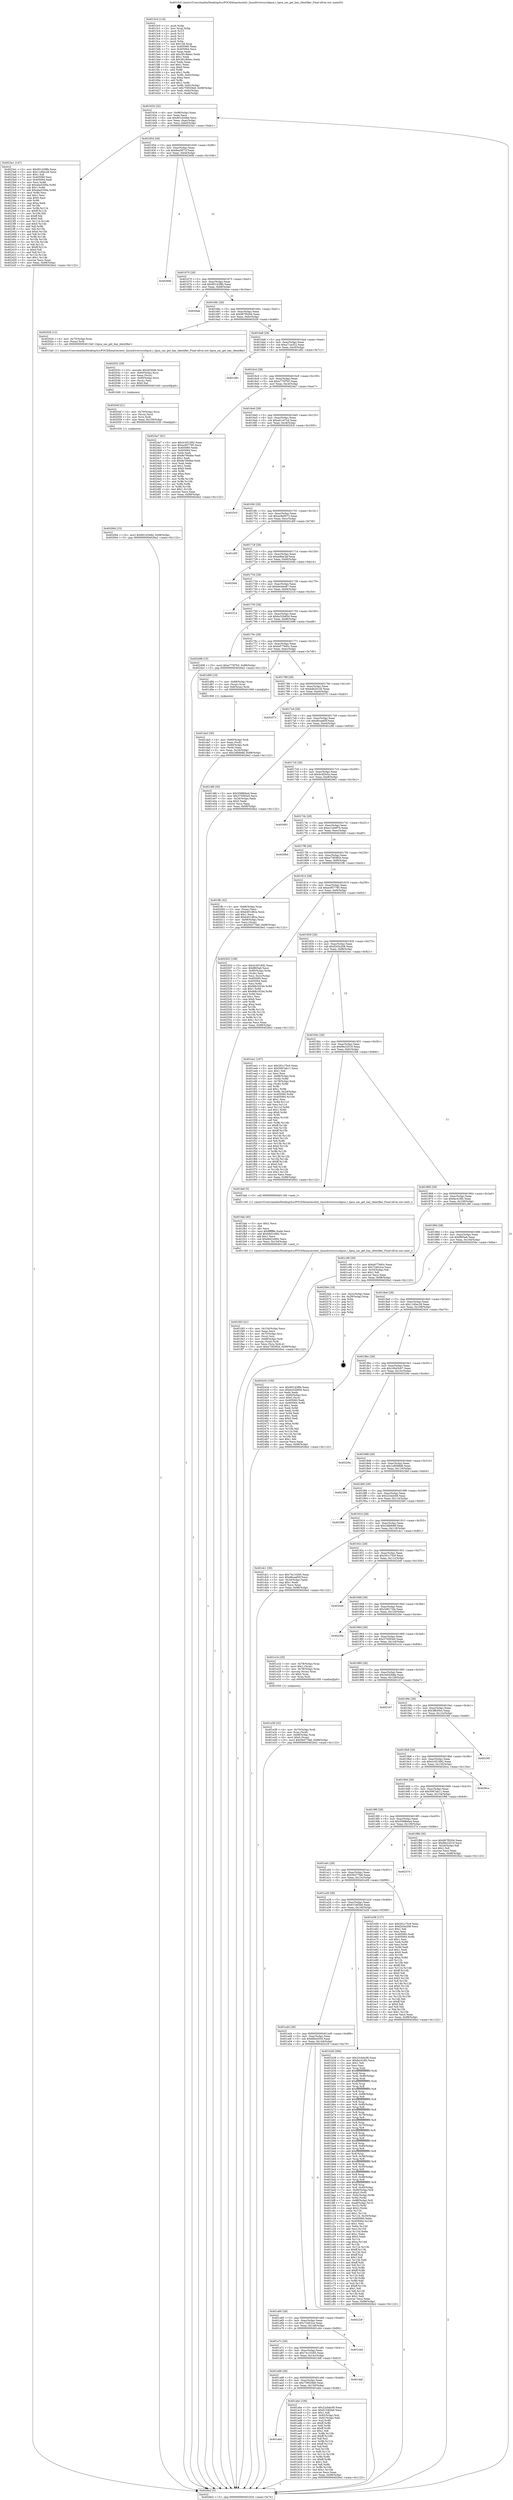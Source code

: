 digraph "0x4015c0" {
  label = "0x4015c0 (/mnt/c/Users/mathe/Desktop/tcc/POCII/binaries/extr_linuxdriversscsihpsa.c_hpsa_sas_get_bay_identifier_Final-ollvm.out::main(0))"
  labelloc = "t"
  node[shape=record]

  Entry [label="",width=0.3,height=0.3,shape=circle,fillcolor=black,style=filled]
  "0x401634" [label="{
     0x401634 [32]\l
     | [instrs]\l
     &nbsp;&nbsp;0x401634 \<+6\>: mov -0x98(%rbp),%eax\l
     &nbsp;&nbsp;0x40163a \<+2\>: mov %eax,%ecx\l
     &nbsp;&nbsp;0x40163c \<+6\>: sub $0x801d348d,%ecx\l
     &nbsp;&nbsp;0x401642 \<+6\>: mov %eax,-0xac(%rbp)\l
     &nbsp;&nbsp;0x401648 \<+6\>: mov %ecx,-0xb0(%rbp)\l
     &nbsp;&nbsp;0x40164e \<+6\>: je 00000000004023a1 \<main+0xde1\>\l
  }"]
  "0x4023a1" [label="{
     0x4023a1 [147]\l
     | [instrs]\l
     &nbsp;&nbsp;0x4023a1 \<+5\>: mov $0x90142f8b,%eax\l
     &nbsp;&nbsp;0x4023a6 \<+5\>: mov $0x11d0ec28,%ecx\l
     &nbsp;&nbsp;0x4023ab \<+2\>: mov $0x1,%dl\l
     &nbsp;&nbsp;0x4023ad \<+7\>: mov 0x405060,%esi\l
     &nbsp;&nbsp;0x4023b4 \<+7\>: mov 0x405064,%edi\l
     &nbsp;&nbsp;0x4023bb \<+3\>: mov %esi,%r8d\l
     &nbsp;&nbsp;0x4023be \<+7\>: sub $0xaba5200a,%r8d\l
     &nbsp;&nbsp;0x4023c5 \<+4\>: sub $0x1,%r8d\l
     &nbsp;&nbsp;0x4023c9 \<+7\>: add $0xaba5200a,%r8d\l
     &nbsp;&nbsp;0x4023d0 \<+4\>: imul %r8d,%esi\l
     &nbsp;&nbsp;0x4023d4 \<+3\>: and $0x1,%esi\l
     &nbsp;&nbsp;0x4023d7 \<+3\>: cmp $0x0,%esi\l
     &nbsp;&nbsp;0x4023da \<+4\>: sete %r9b\l
     &nbsp;&nbsp;0x4023de \<+3\>: cmp $0xa,%edi\l
     &nbsp;&nbsp;0x4023e1 \<+4\>: setl %r10b\l
     &nbsp;&nbsp;0x4023e5 \<+3\>: mov %r9b,%r11b\l
     &nbsp;&nbsp;0x4023e8 \<+4\>: xor $0xff,%r11b\l
     &nbsp;&nbsp;0x4023ec \<+3\>: mov %r10b,%bl\l
     &nbsp;&nbsp;0x4023ef \<+3\>: xor $0xff,%bl\l
     &nbsp;&nbsp;0x4023f2 \<+3\>: xor $0x0,%dl\l
     &nbsp;&nbsp;0x4023f5 \<+3\>: mov %r11b,%r14b\l
     &nbsp;&nbsp;0x4023f8 \<+4\>: and $0x0,%r14b\l
     &nbsp;&nbsp;0x4023fc \<+3\>: and %dl,%r9b\l
     &nbsp;&nbsp;0x4023ff \<+3\>: mov %bl,%r15b\l
     &nbsp;&nbsp;0x402402 \<+4\>: and $0x0,%r15b\l
     &nbsp;&nbsp;0x402406 \<+3\>: and %dl,%r10b\l
     &nbsp;&nbsp;0x402409 \<+3\>: or %r9b,%r14b\l
     &nbsp;&nbsp;0x40240c \<+3\>: or %r10b,%r15b\l
     &nbsp;&nbsp;0x40240f \<+3\>: xor %r15b,%r14b\l
     &nbsp;&nbsp;0x402412 \<+3\>: or %bl,%r11b\l
     &nbsp;&nbsp;0x402415 \<+4\>: xor $0xff,%r11b\l
     &nbsp;&nbsp;0x402419 \<+3\>: or $0x0,%dl\l
     &nbsp;&nbsp;0x40241c \<+3\>: and %dl,%r11b\l
     &nbsp;&nbsp;0x40241f \<+3\>: or %r11b,%r14b\l
     &nbsp;&nbsp;0x402422 \<+4\>: test $0x1,%r14b\l
     &nbsp;&nbsp;0x402426 \<+3\>: cmovne %ecx,%eax\l
     &nbsp;&nbsp;0x402429 \<+6\>: mov %eax,-0x98(%rbp)\l
     &nbsp;&nbsp;0x40242f \<+5\>: jmp 00000000004026e2 \<main+0x1122\>\l
  }"]
  "0x401654" [label="{
     0x401654 [28]\l
     | [instrs]\l
     &nbsp;&nbsp;0x401654 \<+5\>: jmp 0000000000401659 \<main+0x99\>\l
     &nbsp;&nbsp;0x401659 \<+6\>: mov -0xac(%rbp),%eax\l
     &nbsp;&nbsp;0x40165f \<+5\>: sub $0x8ea5871f,%eax\l
     &nbsp;&nbsp;0x401664 \<+6\>: mov %eax,-0xb4(%rbp)\l
     &nbsp;&nbsp;0x40166a \<+6\>: je 000000000040260b \<main+0x104b\>\l
  }"]
  Exit [label="",width=0.3,height=0.3,shape=circle,fillcolor=black,style=filled,peripheries=2]
  "0x40260b" [label="{
     0x40260b\l
  }", style=dashed]
  "0x401670" [label="{
     0x401670 [28]\l
     | [instrs]\l
     &nbsp;&nbsp;0x401670 \<+5\>: jmp 0000000000401675 \<main+0xb5\>\l
     &nbsp;&nbsp;0x401675 \<+6\>: mov -0xac(%rbp),%eax\l
     &nbsp;&nbsp;0x40167b \<+5\>: sub $0x90142f8b,%eax\l
     &nbsp;&nbsp;0x401680 \<+6\>: mov %eax,-0xb8(%rbp)\l
     &nbsp;&nbsp;0x401686 \<+6\>: je 00000000004026ae \<main+0x10ee\>\l
  }"]
  "0x402064" [label="{
     0x402064 [15]\l
     | [instrs]\l
     &nbsp;&nbsp;0x402064 \<+10\>: movl $0x801d348d,-0x98(%rbp)\l
     &nbsp;&nbsp;0x40206e \<+5\>: jmp 00000000004026e2 \<main+0x1122\>\l
  }"]
  "0x4026ae" [label="{
     0x4026ae\l
  }", style=dashed]
  "0x40168c" [label="{
     0x40168c [28]\l
     | [instrs]\l
     &nbsp;&nbsp;0x40168c \<+5\>: jmp 0000000000401691 \<main+0xd1\>\l
     &nbsp;&nbsp;0x401691 \<+6\>: mov -0xac(%rbp),%eax\l
     &nbsp;&nbsp;0x401697 \<+5\>: sub $0x967f0204,%eax\l
     &nbsp;&nbsp;0x40169c \<+6\>: mov %eax,-0xbc(%rbp)\l
     &nbsp;&nbsp;0x4016a2 \<+6\>: je 0000000000402026 \<main+0xa66\>\l
  }"]
  "0x40204f" [label="{
     0x40204f [21]\l
     | [instrs]\l
     &nbsp;&nbsp;0x40204f \<+4\>: mov -0x70(%rbp),%rcx\l
     &nbsp;&nbsp;0x402053 \<+3\>: mov (%rcx),%rcx\l
     &nbsp;&nbsp;0x402056 \<+3\>: mov %rcx,%rdi\l
     &nbsp;&nbsp;0x402059 \<+6\>: mov %eax,-0x158(%rbp)\l
     &nbsp;&nbsp;0x40205f \<+5\>: call 0000000000401030 \<free@plt\>\l
     | [calls]\l
     &nbsp;&nbsp;0x401030 \{1\} (unknown)\l
  }"]
  "0x402026" [label="{
     0x402026 [12]\l
     | [instrs]\l
     &nbsp;&nbsp;0x402026 \<+4\>: mov -0x70(%rbp),%rax\l
     &nbsp;&nbsp;0x40202a \<+3\>: mov (%rax),%rdi\l
     &nbsp;&nbsp;0x40202d \<+5\>: call 00000000004015a0 \<hpsa_sas_get_bay_identifier\>\l
     | [calls]\l
     &nbsp;&nbsp;0x4015a0 \{1\} (/mnt/c/Users/mathe/Desktop/tcc/POCII/binaries/extr_linuxdriversscsihpsa.c_hpsa_sas_get_bay_identifier_Final-ollvm.out::hpsa_sas_get_bay_identifier)\l
  }"]
  "0x4016a8" [label="{
     0x4016a8 [28]\l
     | [instrs]\l
     &nbsp;&nbsp;0x4016a8 \<+5\>: jmp 00000000004016ad \<main+0xed\>\l
     &nbsp;&nbsp;0x4016ad \<+6\>: mov -0xac(%rbp),%eax\l
     &nbsp;&nbsp;0x4016b3 \<+5\>: sub $0xa71ecf22,%eax\l
     &nbsp;&nbsp;0x4016b8 \<+6\>: mov %eax,-0xc0(%rbp)\l
     &nbsp;&nbsp;0x4016be \<+6\>: je 0000000000401d81 \<main+0x7c1\>\l
  }"]
  "0x402032" [label="{
     0x402032 [29]\l
     | [instrs]\l
     &nbsp;&nbsp;0x402032 \<+10\>: movabs $0x4030d6,%rdi\l
     &nbsp;&nbsp;0x40203c \<+4\>: mov -0x60(%rbp),%rcx\l
     &nbsp;&nbsp;0x402040 \<+2\>: mov %eax,(%rcx)\l
     &nbsp;&nbsp;0x402042 \<+4\>: mov -0x60(%rbp),%rcx\l
     &nbsp;&nbsp;0x402046 \<+2\>: mov (%rcx),%esi\l
     &nbsp;&nbsp;0x402048 \<+2\>: mov $0x0,%al\l
     &nbsp;&nbsp;0x40204a \<+5\>: call 0000000000401040 \<printf@plt\>\l
     | [calls]\l
     &nbsp;&nbsp;0x401040 \{1\} (unknown)\l
  }"]
  "0x401d81" [label="{
     0x401d81\l
  }", style=dashed]
  "0x4016c4" [label="{
     0x4016c4 [28]\l
     | [instrs]\l
     &nbsp;&nbsp;0x4016c4 \<+5\>: jmp 00000000004016c9 \<main+0x109\>\l
     &nbsp;&nbsp;0x4016c9 \<+6\>: mov -0xac(%rbp),%eax\l
     &nbsp;&nbsp;0x4016cf \<+5\>: sub $0xa775f7b5,%eax\l
     &nbsp;&nbsp;0x4016d4 \<+6\>: mov %eax,-0xc4(%rbp)\l
     &nbsp;&nbsp;0x4016da \<+6\>: je 00000000004024a7 \<main+0xee7\>\l
  }"]
  "0x401fd3" [label="{
     0x401fd3 [41]\l
     | [instrs]\l
     &nbsp;&nbsp;0x401fd3 \<+6\>: mov -0x154(%rbp),%ecx\l
     &nbsp;&nbsp;0x401fd9 \<+3\>: imul %eax,%ecx\l
     &nbsp;&nbsp;0x401fdc \<+4\>: mov -0x70(%rbp),%rsi\l
     &nbsp;&nbsp;0x401fe0 \<+3\>: mov (%rsi),%rsi\l
     &nbsp;&nbsp;0x401fe3 \<+4\>: mov -0x68(%rbp),%rdi\l
     &nbsp;&nbsp;0x401fe7 \<+3\>: movslq (%rdi),%rdi\l
     &nbsp;&nbsp;0x401fea \<+3\>: mov %ecx,(%rsi,%rdi,4)\l
     &nbsp;&nbsp;0x401fed \<+10\>: movl $0xe738385d,-0x98(%rbp)\l
     &nbsp;&nbsp;0x401ff7 \<+5\>: jmp 00000000004026e2 \<main+0x1122\>\l
  }"]
  "0x4024a7" [label="{
     0x4024a7 [91]\l
     | [instrs]\l
     &nbsp;&nbsp;0x4024a7 \<+5\>: mov $0x41651892,%eax\l
     &nbsp;&nbsp;0x4024ac \<+5\>: mov $0xec957795,%ecx\l
     &nbsp;&nbsp;0x4024b1 \<+7\>: mov 0x405060,%edx\l
     &nbsp;&nbsp;0x4024b8 \<+7\>: mov 0x405064,%esi\l
     &nbsp;&nbsp;0x4024bf \<+2\>: mov %edx,%edi\l
     &nbsp;&nbsp;0x4024c1 \<+6\>: add $0x8e79bdbe,%edi\l
     &nbsp;&nbsp;0x4024c7 \<+3\>: sub $0x1,%edi\l
     &nbsp;&nbsp;0x4024ca \<+6\>: sub $0x8e79bdbe,%edi\l
     &nbsp;&nbsp;0x4024d0 \<+3\>: imul %edi,%edx\l
     &nbsp;&nbsp;0x4024d3 \<+3\>: and $0x1,%edx\l
     &nbsp;&nbsp;0x4024d6 \<+3\>: cmp $0x0,%edx\l
     &nbsp;&nbsp;0x4024d9 \<+4\>: sete %r8b\l
     &nbsp;&nbsp;0x4024dd \<+3\>: cmp $0xa,%esi\l
     &nbsp;&nbsp;0x4024e0 \<+4\>: setl %r9b\l
     &nbsp;&nbsp;0x4024e4 \<+3\>: mov %r8b,%r10b\l
     &nbsp;&nbsp;0x4024e7 \<+3\>: and %r9b,%r10b\l
     &nbsp;&nbsp;0x4024ea \<+3\>: xor %r9b,%r8b\l
     &nbsp;&nbsp;0x4024ed \<+3\>: or %r8b,%r10b\l
     &nbsp;&nbsp;0x4024f0 \<+4\>: test $0x1,%r10b\l
     &nbsp;&nbsp;0x4024f4 \<+3\>: cmovne %ecx,%eax\l
     &nbsp;&nbsp;0x4024f7 \<+6\>: mov %eax,-0x98(%rbp)\l
     &nbsp;&nbsp;0x4024fd \<+5\>: jmp 00000000004026e2 \<main+0x1122\>\l
  }"]
  "0x4016e0" [label="{
     0x4016e0 [28]\l
     | [instrs]\l
     &nbsp;&nbsp;0x4016e0 \<+5\>: jmp 00000000004016e5 \<main+0x125\>\l
     &nbsp;&nbsp;0x4016e5 \<+6\>: mov -0xac(%rbp),%eax\l
     &nbsp;&nbsp;0x4016eb \<+5\>: sub $0xab1c47cd,%eax\l
     &nbsp;&nbsp;0x4016f0 \<+6\>: mov %eax,-0xc8(%rbp)\l
     &nbsp;&nbsp;0x4016f6 \<+6\>: je 00000000004025c5 \<main+0x1005\>\l
  }"]
  "0x401fab" [label="{
     0x401fab [40]\l
     | [instrs]\l
     &nbsp;&nbsp;0x401fab \<+5\>: mov $0x2,%ecx\l
     &nbsp;&nbsp;0x401fb0 \<+1\>: cltd\l
     &nbsp;&nbsp;0x401fb1 \<+2\>: idiv %ecx\l
     &nbsp;&nbsp;0x401fb3 \<+6\>: imul $0xfffffffe,%edx,%ecx\l
     &nbsp;&nbsp;0x401fb9 \<+6\>: add $0xb6d1e992,%ecx\l
     &nbsp;&nbsp;0x401fbf \<+3\>: add $0x1,%ecx\l
     &nbsp;&nbsp;0x401fc2 \<+6\>: sub $0xb6d1e992,%ecx\l
     &nbsp;&nbsp;0x401fc8 \<+6\>: mov %ecx,-0x154(%rbp)\l
     &nbsp;&nbsp;0x401fce \<+5\>: call 0000000000401160 \<next_i\>\l
     | [calls]\l
     &nbsp;&nbsp;0x401160 \{1\} (/mnt/c/Users/mathe/Desktop/tcc/POCII/binaries/extr_linuxdriversscsihpsa.c_hpsa_sas_get_bay_identifier_Final-ollvm.out::next_i)\l
  }"]
  "0x4025c5" [label="{
     0x4025c5\l
  }", style=dashed]
  "0x4016fc" [label="{
     0x4016fc [28]\l
     | [instrs]\l
     &nbsp;&nbsp;0x4016fc \<+5\>: jmp 0000000000401701 \<main+0x141\>\l
     &nbsp;&nbsp;0x401701 \<+6\>: mov -0xac(%rbp),%eax\l
     &nbsp;&nbsp;0x401707 \<+5\>: sub $0xac9e0073,%eax\l
     &nbsp;&nbsp;0x40170c \<+6\>: mov %eax,-0xcc(%rbp)\l
     &nbsp;&nbsp;0x401712 \<+6\>: je 0000000000401d0f \<main+0x74f\>\l
  }"]
  "0x401e38" [label="{
     0x401e38 [32]\l
     | [instrs]\l
     &nbsp;&nbsp;0x401e38 \<+4\>: mov -0x70(%rbp),%rdi\l
     &nbsp;&nbsp;0x401e3c \<+3\>: mov %rax,(%rdi)\l
     &nbsp;&nbsp;0x401e3f \<+4\>: mov -0x68(%rbp),%rax\l
     &nbsp;&nbsp;0x401e43 \<+6\>: movl $0x0,(%rax)\l
     &nbsp;&nbsp;0x401e49 \<+10\>: movl $0x56477fa6,-0x98(%rbp)\l
     &nbsp;&nbsp;0x401e53 \<+5\>: jmp 00000000004026e2 \<main+0x1122\>\l
  }"]
  "0x401d0f" [label="{
     0x401d0f\l
  }", style=dashed]
  "0x401718" [label="{
     0x401718 [28]\l
     | [instrs]\l
     &nbsp;&nbsp;0x401718 \<+5\>: jmp 000000000040171d \<main+0x15d\>\l
     &nbsp;&nbsp;0x40171d \<+6\>: mov -0xac(%rbp),%eax\l
     &nbsp;&nbsp;0x401723 \<+5\>: sub $0xadfea3af,%eax\l
     &nbsp;&nbsp;0x401728 \<+6\>: mov %eax,-0xd0(%rbp)\l
     &nbsp;&nbsp;0x40172e \<+6\>: je 00000000004020d4 \<main+0xb14\>\l
  }"]
  "0x401da3" [label="{
     0x401da3 [30]\l
     | [instrs]\l
     &nbsp;&nbsp;0x401da3 \<+4\>: mov -0x80(%rbp),%rdi\l
     &nbsp;&nbsp;0x401da7 \<+2\>: mov %eax,(%rdi)\l
     &nbsp;&nbsp;0x401da9 \<+4\>: mov -0x80(%rbp),%rdi\l
     &nbsp;&nbsp;0x401dad \<+2\>: mov (%rdi),%eax\l
     &nbsp;&nbsp;0x401daf \<+3\>: mov %eax,-0x34(%rbp)\l
     &nbsp;&nbsp;0x401db2 \<+10\>: movl $0x24fb8d6f,-0x98(%rbp)\l
     &nbsp;&nbsp;0x401dbc \<+5\>: jmp 00000000004026e2 \<main+0x1122\>\l
  }"]
  "0x4020d4" [label="{
     0x4020d4\l
  }", style=dashed]
  "0x401734" [label="{
     0x401734 [28]\l
     | [instrs]\l
     &nbsp;&nbsp;0x401734 \<+5\>: jmp 0000000000401739 \<main+0x179\>\l
     &nbsp;&nbsp;0x401739 \<+6\>: mov -0xac(%rbp),%eax\l
     &nbsp;&nbsp;0x40173f \<+5\>: sub $0xbbcbee87,%eax\l
     &nbsp;&nbsp;0x401744 \<+6\>: mov %eax,-0xd4(%rbp)\l
     &nbsp;&nbsp;0x40174a \<+6\>: je 000000000040221d \<main+0xc5d\>\l
  }"]
  "0x4015c0" [label="{
     0x4015c0 [116]\l
     | [instrs]\l
     &nbsp;&nbsp;0x4015c0 \<+1\>: push %rbp\l
     &nbsp;&nbsp;0x4015c1 \<+3\>: mov %rsp,%rbp\l
     &nbsp;&nbsp;0x4015c4 \<+2\>: push %r15\l
     &nbsp;&nbsp;0x4015c6 \<+2\>: push %r14\l
     &nbsp;&nbsp;0x4015c8 \<+2\>: push %r13\l
     &nbsp;&nbsp;0x4015ca \<+2\>: push %r12\l
     &nbsp;&nbsp;0x4015cc \<+1\>: push %rbx\l
     &nbsp;&nbsp;0x4015cd \<+7\>: sub $0x158,%rsp\l
     &nbsp;&nbsp;0x4015d4 \<+7\>: mov 0x405060,%eax\l
     &nbsp;&nbsp;0x4015db \<+7\>: mov 0x405064,%ecx\l
     &nbsp;&nbsp;0x4015e2 \<+2\>: mov %eax,%edx\l
     &nbsp;&nbsp;0x4015e4 \<+6\>: add $0x381dbbec,%edx\l
     &nbsp;&nbsp;0x4015ea \<+3\>: sub $0x1,%edx\l
     &nbsp;&nbsp;0x4015ed \<+6\>: sub $0x381dbbec,%edx\l
     &nbsp;&nbsp;0x4015f3 \<+3\>: imul %edx,%eax\l
     &nbsp;&nbsp;0x4015f6 \<+3\>: and $0x1,%eax\l
     &nbsp;&nbsp;0x4015f9 \<+3\>: cmp $0x0,%eax\l
     &nbsp;&nbsp;0x4015fc \<+4\>: sete %r8b\l
     &nbsp;&nbsp;0x401600 \<+4\>: and $0x1,%r8b\l
     &nbsp;&nbsp;0x401604 \<+7\>: mov %r8b,-0x92(%rbp)\l
     &nbsp;&nbsp;0x40160b \<+3\>: cmp $0xa,%ecx\l
     &nbsp;&nbsp;0x40160e \<+4\>: setl %r8b\l
     &nbsp;&nbsp;0x401612 \<+4\>: and $0x1,%r8b\l
     &nbsp;&nbsp;0x401616 \<+7\>: mov %r8b,-0x91(%rbp)\l
     &nbsp;&nbsp;0x40161d \<+10\>: movl $0x759029a9,-0x98(%rbp)\l
     &nbsp;&nbsp;0x401627 \<+6\>: mov %edi,-0x9c(%rbp)\l
     &nbsp;&nbsp;0x40162d \<+7\>: mov %rsi,-0xa8(%rbp)\l
  }"]
  "0x40221d" [label="{
     0x40221d\l
  }", style=dashed]
  "0x401750" [label="{
     0x401750 [28]\l
     | [instrs]\l
     &nbsp;&nbsp;0x401750 \<+5\>: jmp 0000000000401755 \<main+0x195\>\l
     &nbsp;&nbsp;0x401755 \<+6\>: mov -0xac(%rbp),%eax\l
     &nbsp;&nbsp;0x40175b \<+5\>: sub $0xbc52b85d,%eax\l
     &nbsp;&nbsp;0x401760 \<+6\>: mov %eax,-0xd8(%rbp)\l
     &nbsp;&nbsp;0x401766 \<+6\>: je 0000000000402498 \<main+0xed8\>\l
  }"]
  "0x4026e2" [label="{
     0x4026e2 [5]\l
     | [instrs]\l
     &nbsp;&nbsp;0x4026e2 \<+5\>: jmp 0000000000401634 \<main+0x74\>\l
  }"]
  "0x402498" [label="{
     0x402498 [15]\l
     | [instrs]\l
     &nbsp;&nbsp;0x402498 \<+10\>: movl $0xa775f7b5,-0x98(%rbp)\l
     &nbsp;&nbsp;0x4024a2 \<+5\>: jmp 00000000004026e2 \<main+0x1122\>\l
  }"]
  "0x40176c" [label="{
     0x40176c [28]\l
     | [instrs]\l
     &nbsp;&nbsp;0x40176c \<+5\>: jmp 0000000000401771 \<main+0x1b1\>\l
     &nbsp;&nbsp;0x401771 \<+6\>: mov -0xac(%rbp),%eax\l
     &nbsp;&nbsp;0x401777 \<+5\>: sub $0xbd77945c,%eax\l
     &nbsp;&nbsp;0x40177c \<+6\>: mov %eax,-0xdc(%rbp)\l
     &nbsp;&nbsp;0x401782 \<+6\>: je 0000000000401d90 \<main+0x7d0\>\l
  }"]
  "0x401ab4" [label="{
     0x401ab4\l
  }", style=dashed]
  "0x401d90" [label="{
     0x401d90 [19]\l
     | [instrs]\l
     &nbsp;&nbsp;0x401d90 \<+7\>: mov -0x88(%rbp),%rax\l
     &nbsp;&nbsp;0x401d97 \<+3\>: mov (%rax),%rax\l
     &nbsp;&nbsp;0x401d9a \<+4\>: mov 0x8(%rax),%rdi\l
     &nbsp;&nbsp;0x401d9e \<+5\>: call 0000000000401060 \<atoi@plt\>\l
     | [calls]\l
     &nbsp;&nbsp;0x401060 \{1\} (unknown)\l
  }"]
  "0x401788" [label="{
     0x401788 [28]\l
     | [instrs]\l
     &nbsp;&nbsp;0x401788 \<+5\>: jmp 000000000040178d \<main+0x1cd\>\l
     &nbsp;&nbsp;0x40178d \<+6\>: mov -0xac(%rbp),%eax\l
     &nbsp;&nbsp;0x401793 \<+5\>: sub $0xbdb2d145,%eax\l
     &nbsp;&nbsp;0x401798 \<+6\>: mov %eax,-0xe0(%rbp)\l
     &nbsp;&nbsp;0x40179e \<+6\>: je 0000000000402073 \<main+0xab3\>\l
  }"]
  "0x401abe" [label="{
     0x401abe [106]\l
     | [instrs]\l
     &nbsp;&nbsp;0x401abe \<+5\>: mov $0x22cbdc08,%eax\l
     &nbsp;&nbsp;0x401ac3 \<+5\>: mov $0x6154f2b6,%ecx\l
     &nbsp;&nbsp;0x401ac8 \<+2\>: mov $0x1,%dl\l
     &nbsp;&nbsp;0x401aca \<+7\>: mov -0x92(%rbp),%sil\l
     &nbsp;&nbsp;0x401ad1 \<+7\>: mov -0x91(%rbp),%dil\l
     &nbsp;&nbsp;0x401ad8 \<+3\>: mov %sil,%r8b\l
     &nbsp;&nbsp;0x401adb \<+4\>: xor $0xff,%r8b\l
     &nbsp;&nbsp;0x401adf \<+3\>: mov %dil,%r9b\l
     &nbsp;&nbsp;0x401ae2 \<+4\>: xor $0xff,%r9b\l
     &nbsp;&nbsp;0x401ae6 \<+3\>: xor $0x1,%dl\l
     &nbsp;&nbsp;0x401ae9 \<+3\>: mov %r8b,%r10b\l
     &nbsp;&nbsp;0x401aec \<+4\>: and $0xff,%r10b\l
     &nbsp;&nbsp;0x401af0 \<+3\>: and %dl,%sil\l
     &nbsp;&nbsp;0x401af3 \<+3\>: mov %r9b,%r11b\l
     &nbsp;&nbsp;0x401af6 \<+4\>: and $0xff,%r11b\l
     &nbsp;&nbsp;0x401afa \<+3\>: and %dl,%dil\l
     &nbsp;&nbsp;0x401afd \<+3\>: or %sil,%r10b\l
     &nbsp;&nbsp;0x401b00 \<+3\>: or %dil,%r11b\l
     &nbsp;&nbsp;0x401b03 \<+3\>: xor %r11b,%r10b\l
     &nbsp;&nbsp;0x401b06 \<+3\>: or %r9b,%r8b\l
     &nbsp;&nbsp;0x401b09 \<+4\>: xor $0xff,%r8b\l
     &nbsp;&nbsp;0x401b0d \<+3\>: or $0x1,%dl\l
     &nbsp;&nbsp;0x401b10 \<+3\>: and %dl,%r8b\l
     &nbsp;&nbsp;0x401b13 \<+3\>: or %r8b,%r10b\l
     &nbsp;&nbsp;0x401b16 \<+4\>: test $0x1,%r10b\l
     &nbsp;&nbsp;0x401b1a \<+3\>: cmovne %ecx,%eax\l
     &nbsp;&nbsp;0x401b1d \<+6\>: mov %eax,-0x98(%rbp)\l
     &nbsp;&nbsp;0x401b23 \<+5\>: jmp 00000000004026e2 \<main+0x1122\>\l
  }"]
  "0x402073" [label="{
     0x402073\l
  }", style=dashed]
  "0x4017a4" [label="{
     0x4017a4 [28]\l
     | [instrs]\l
     &nbsp;&nbsp;0x4017a4 \<+5\>: jmp 00000000004017a9 \<main+0x1e9\>\l
     &nbsp;&nbsp;0x4017a9 \<+6\>: mov -0xac(%rbp),%eax\l
     &nbsp;&nbsp;0x4017af \<+5\>: sub $0xd6caa65f,%eax\l
     &nbsp;&nbsp;0x4017b4 \<+6\>: mov %eax,-0xe4(%rbp)\l
     &nbsp;&nbsp;0x4017ba \<+6\>: je 0000000000401dfd \<main+0x83d\>\l
  }"]
  "0x401a98" [label="{
     0x401a98 [28]\l
     | [instrs]\l
     &nbsp;&nbsp;0x401a98 \<+5\>: jmp 0000000000401a9d \<main+0x4dd\>\l
     &nbsp;&nbsp;0x401a9d \<+6\>: mov -0xac(%rbp),%eax\l
     &nbsp;&nbsp;0x401aa3 \<+5\>: sub $0x759029a9,%eax\l
     &nbsp;&nbsp;0x401aa8 \<+6\>: mov %eax,-0x150(%rbp)\l
     &nbsp;&nbsp;0x401aae \<+6\>: je 0000000000401abe \<main+0x4fe\>\l
  }"]
  "0x401dfd" [label="{
     0x401dfd [30]\l
     | [instrs]\l
     &nbsp;&nbsp;0x401dfd \<+5\>: mov $0x5588b6a4,%eax\l
     &nbsp;&nbsp;0x401e02 \<+5\>: mov $0x375093e0,%ecx\l
     &nbsp;&nbsp;0x401e07 \<+3\>: mov -0x34(%rbp),%edx\l
     &nbsp;&nbsp;0x401e0a \<+3\>: cmp $0x0,%edx\l
     &nbsp;&nbsp;0x401e0d \<+3\>: cmove %ecx,%eax\l
     &nbsp;&nbsp;0x401e10 \<+6\>: mov %eax,-0x98(%rbp)\l
     &nbsp;&nbsp;0x401e16 \<+5\>: jmp 00000000004026e2 \<main+0x1122\>\l
  }"]
  "0x4017c0" [label="{
     0x4017c0 [28]\l
     | [instrs]\l
     &nbsp;&nbsp;0x4017c0 \<+5\>: jmp 00000000004017c5 \<main+0x205\>\l
     &nbsp;&nbsp;0x4017c5 \<+6\>: mov -0xac(%rbp),%eax\l
     &nbsp;&nbsp;0x4017cb \<+5\>: sub $0xdc4f3a5a,%eax\l
     &nbsp;&nbsp;0x4017d0 \<+6\>: mov %eax,-0xe8(%rbp)\l
     &nbsp;&nbsp;0x4017d6 \<+6\>: je 0000000000402661 \<main+0x10a1\>\l
  }"]
  "0x401ddf" [label="{
     0x401ddf\l
  }", style=dashed]
  "0x402661" [label="{
     0x402661\l
  }", style=dashed]
  "0x4017dc" [label="{
     0x4017dc [28]\l
     | [instrs]\l
     &nbsp;&nbsp;0x4017dc \<+5\>: jmp 00000000004017e1 \<main+0x221\>\l
     &nbsp;&nbsp;0x4017e1 \<+6\>: mov -0xac(%rbp),%eax\l
     &nbsp;&nbsp;0x4017e7 \<+5\>: sub $0xe12d4976,%eax\l
     &nbsp;&nbsp;0x4017ec \<+6\>: mov %eax,-0xec(%rbp)\l
     &nbsp;&nbsp;0x4017f2 \<+6\>: je 00000000004020b0 \<main+0xaf0\>\l
  }"]
  "0x401a7c" [label="{
     0x401a7c [28]\l
     | [instrs]\l
     &nbsp;&nbsp;0x401a7c \<+5\>: jmp 0000000000401a81 \<main+0x4c1\>\l
     &nbsp;&nbsp;0x401a81 \<+6\>: mov -0xac(%rbp),%eax\l
     &nbsp;&nbsp;0x401a87 \<+5\>: sub $0x74c10265,%eax\l
     &nbsp;&nbsp;0x401a8c \<+6\>: mov %eax,-0x14c(%rbp)\l
     &nbsp;&nbsp;0x401a92 \<+6\>: je 0000000000401ddf \<main+0x81f\>\l
  }"]
  "0x4020b0" [label="{
     0x4020b0\l
  }", style=dashed]
  "0x4017f8" [label="{
     0x4017f8 [28]\l
     | [instrs]\l
     &nbsp;&nbsp;0x4017f8 \<+5\>: jmp 00000000004017fd \<main+0x23d\>\l
     &nbsp;&nbsp;0x4017fd \<+6\>: mov -0xac(%rbp),%eax\l
     &nbsp;&nbsp;0x401803 \<+5\>: sub $0xe738385d,%eax\l
     &nbsp;&nbsp;0x401808 \<+6\>: mov %eax,-0xf0(%rbp)\l
     &nbsp;&nbsp;0x40180e \<+6\>: je 0000000000401ffc \<main+0xa3c\>\l
  }"]
  "0x401cb4" [label="{
     0x401cb4\l
  }", style=dashed]
  "0x401ffc" [label="{
     0x401ffc [42]\l
     | [instrs]\l
     &nbsp;&nbsp;0x401ffc \<+4\>: mov -0x68(%rbp),%rax\l
     &nbsp;&nbsp;0x402000 \<+2\>: mov (%rax),%ecx\l
     &nbsp;&nbsp;0x402002 \<+6\>: sub $0xb401d82a,%ecx\l
     &nbsp;&nbsp;0x402008 \<+3\>: add $0x1,%ecx\l
     &nbsp;&nbsp;0x40200b \<+6\>: add $0xb401d82a,%ecx\l
     &nbsp;&nbsp;0x402011 \<+4\>: mov -0x68(%rbp),%rax\l
     &nbsp;&nbsp;0x402015 \<+2\>: mov %ecx,(%rax)\l
     &nbsp;&nbsp;0x402017 \<+10\>: movl $0x56477fa6,-0x98(%rbp)\l
     &nbsp;&nbsp;0x402021 \<+5\>: jmp 00000000004026e2 \<main+0x1122\>\l
  }"]
  "0x401814" [label="{
     0x401814 [28]\l
     | [instrs]\l
     &nbsp;&nbsp;0x401814 \<+5\>: jmp 0000000000401819 \<main+0x259\>\l
     &nbsp;&nbsp;0x401819 \<+6\>: mov -0xac(%rbp),%eax\l
     &nbsp;&nbsp;0x40181f \<+5\>: sub $0xec957795,%eax\l
     &nbsp;&nbsp;0x401824 \<+6\>: mov %eax,-0xf4(%rbp)\l
     &nbsp;&nbsp;0x40182a \<+6\>: je 0000000000402502 \<main+0xf42\>\l
  }"]
  "0x401a60" [label="{
     0x401a60 [28]\l
     | [instrs]\l
     &nbsp;&nbsp;0x401a60 \<+5\>: jmp 0000000000401a65 \<main+0x4a5\>\l
     &nbsp;&nbsp;0x401a65 \<+6\>: mov -0xac(%rbp),%eax\l
     &nbsp;&nbsp;0x401a6b \<+5\>: sub $0x724fc2ce,%eax\l
     &nbsp;&nbsp;0x401a70 \<+6\>: mov %eax,-0x148(%rbp)\l
     &nbsp;&nbsp;0x401a76 \<+6\>: je 0000000000401cb4 \<main+0x6f4\>\l
  }"]
  "0x402502" [label="{
     0x402502 [108]\l
     | [instrs]\l
     &nbsp;&nbsp;0x402502 \<+5\>: mov $0x41651892,%eax\l
     &nbsp;&nbsp;0x402507 \<+5\>: mov $0xf865a6,%ecx\l
     &nbsp;&nbsp;0x40250c \<+7\>: mov -0x90(%rbp),%rdx\l
     &nbsp;&nbsp;0x402513 \<+2\>: mov (%rdx),%esi\l
     &nbsp;&nbsp;0x402515 \<+3\>: mov %esi,-0x2c(%rbp)\l
     &nbsp;&nbsp;0x402518 \<+7\>: mov 0x405060,%esi\l
     &nbsp;&nbsp;0x40251f \<+7\>: mov 0x405064,%edi\l
     &nbsp;&nbsp;0x402526 \<+3\>: mov %esi,%r8d\l
     &nbsp;&nbsp;0x402529 \<+7\>: sub $0x9db16244,%r8d\l
     &nbsp;&nbsp;0x402530 \<+4\>: sub $0x1,%r8d\l
     &nbsp;&nbsp;0x402534 \<+7\>: add $0x9db16244,%r8d\l
     &nbsp;&nbsp;0x40253b \<+4\>: imul %r8d,%esi\l
     &nbsp;&nbsp;0x40253f \<+3\>: and $0x1,%esi\l
     &nbsp;&nbsp;0x402542 \<+3\>: cmp $0x0,%esi\l
     &nbsp;&nbsp;0x402545 \<+4\>: sete %r9b\l
     &nbsp;&nbsp;0x402549 \<+3\>: cmp $0xa,%edi\l
     &nbsp;&nbsp;0x40254c \<+4\>: setl %r10b\l
     &nbsp;&nbsp;0x402550 \<+3\>: mov %r9b,%r11b\l
     &nbsp;&nbsp;0x402553 \<+3\>: and %r10b,%r11b\l
     &nbsp;&nbsp;0x402556 \<+3\>: xor %r10b,%r9b\l
     &nbsp;&nbsp;0x402559 \<+3\>: or %r9b,%r11b\l
     &nbsp;&nbsp;0x40255c \<+4\>: test $0x1,%r11b\l
     &nbsp;&nbsp;0x402560 \<+3\>: cmovne %ecx,%eax\l
     &nbsp;&nbsp;0x402563 \<+6\>: mov %eax,-0x98(%rbp)\l
     &nbsp;&nbsp;0x402569 \<+5\>: jmp 00000000004026e2 \<main+0x1122\>\l
  }"]
  "0x401830" [label="{
     0x401830 [28]\l
     | [instrs]\l
     &nbsp;&nbsp;0x401830 \<+5\>: jmp 0000000000401835 \<main+0x275\>\l
     &nbsp;&nbsp;0x401835 \<+6\>: mov -0xac(%rbp),%eax\l
     &nbsp;&nbsp;0x40183b \<+5\>: sub $0xf2d3e208,%eax\l
     &nbsp;&nbsp;0x401840 \<+6\>: mov %eax,-0xf8(%rbp)\l
     &nbsp;&nbsp;0x401846 \<+6\>: je 0000000000401ee1 \<main+0x921\>\l
  }"]
  "0x40223f" [label="{
     0x40223f\l
  }", style=dashed]
  "0x401ee1" [label="{
     0x401ee1 [167]\l
     | [instrs]\l
     &nbsp;&nbsp;0x401ee1 \<+5\>: mov $0x291c75c9,%eax\l
     &nbsp;&nbsp;0x401ee6 \<+5\>: mov $0x5067ab11,%ecx\l
     &nbsp;&nbsp;0x401eeb \<+2\>: mov $0x1,%dl\l
     &nbsp;&nbsp;0x401eed \<+2\>: xor %esi,%esi\l
     &nbsp;&nbsp;0x401eef \<+4\>: mov -0x68(%rbp),%rdi\l
     &nbsp;&nbsp;0x401ef3 \<+3\>: mov (%rdi),%r8d\l
     &nbsp;&nbsp;0x401ef6 \<+4\>: mov -0x78(%rbp),%rdi\l
     &nbsp;&nbsp;0x401efa \<+3\>: cmp (%rdi),%r8d\l
     &nbsp;&nbsp;0x401efd \<+4\>: setl %r9b\l
     &nbsp;&nbsp;0x401f01 \<+4\>: and $0x1,%r9b\l
     &nbsp;&nbsp;0x401f05 \<+4\>: mov %r9b,-0x2d(%rbp)\l
     &nbsp;&nbsp;0x401f09 \<+8\>: mov 0x405060,%r8d\l
     &nbsp;&nbsp;0x401f11 \<+8\>: mov 0x405064,%r10d\l
     &nbsp;&nbsp;0x401f19 \<+3\>: sub $0x1,%esi\l
     &nbsp;&nbsp;0x401f1c \<+3\>: mov %r8d,%r11d\l
     &nbsp;&nbsp;0x401f1f \<+3\>: add %esi,%r11d\l
     &nbsp;&nbsp;0x401f22 \<+4\>: imul %r11d,%r8d\l
     &nbsp;&nbsp;0x401f26 \<+4\>: and $0x1,%r8d\l
     &nbsp;&nbsp;0x401f2a \<+4\>: cmp $0x0,%r8d\l
     &nbsp;&nbsp;0x401f2e \<+4\>: sete %r9b\l
     &nbsp;&nbsp;0x401f32 \<+4\>: cmp $0xa,%r10d\l
     &nbsp;&nbsp;0x401f36 \<+3\>: setl %bl\l
     &nbsp;&nbsp;0x401f39 \<+3\>: mov %r9b,%r14b\l
     &nbsp;&nbsp;0x401f3c \<+4\>: xor $0xff,%r14b\l
     &nbsp;&nbsp;0x401f40 \<+3\>: mov %bl,%r15b\l
     &nbsp;&nbsp;0x401f43 \<+4\>: xor $0xff,%r15b\l
     &nbsp;&nbsp;0x401f47 \<+3\>: xor $0x0,%dl\l
     &nbsp;&nbsp;0x401f4a \<+3\>: mov %r14b,%r12b\l
     &nbsp;&nbsp;0x401f4d \<+4\>: and $0x0,%r12b\l
     &nbsp;&nbsp;0x401f51 \<+3\>: and %dl,%r9b\l
     &nbsp;&nbsp;0x401f54 \<+3\>: mov %r15b,%r13b\l
     &nbsp;&nbsp;0x401f57 \<+4\>: and $0x0,%r13b\l
     &nbsp;&nbsp;0x401f5b \<+2\>: and %dl,%bl\l
     &nbsp;&nbsp;0x401f5d \<+3\>: or %r9b,%r12b\l
     &nbsp;&nbsp;0x401f60 \<+3\>: or %bl,%r13b\l
     &nbsp;&nbsp;0x401f63 \<+3\>: xor %r13b,%r12b\l
     &nbsp;&nbsp;0x401f66 \<+3\>: or %r15b,%r14b\l
     &nbsp;&nbsp;0x401f69 \<+4\>: xor $0xff,%r14b\l
     &nbsp;&nbsp;0x401f6d \<+3\>: or $0x0,%dl\l
     &nbsp;&nbsp;0x401f70 \<+3\>: and %dl,%r14b\l
     &nbsp;&nbsp;0x401f73 \<+3\>: or %r14b,%r12b\l
     &nbsp;&nbsp;0x401f76 \<+4\>: test $0x1,%r12b\l
     &nbsp;&nbsp;0x401f7a \<+3\>: cmovne %ecx,%eax\l
     &nbsp;&nbsp;0x401f7d \<+6\>: mov %eax,-0x98(%rbp)\l
     &nbsp;&nbsp;0x401f83 \<+5\>: jmp 00000000004026e2 \<main+0x1122\>\l
  }"]
  "0x40184c" [label="{
     0x40184c [28]\l
     | [instrs]\l
     &nbsp;&nbsp;0x40184c \<+5\>: jmp 0000000000401851 \<main+0x291\>\l
     &nbsp;&nbsp;0x401851 \<+6\>: mov -0xac(%rbp),%eax\l
     &nbsp;&nbsp;0x401857 \<+5\>: sub $0xf9e32019,%eax\l
     &nbsp;&nbsp;0x40185c \<+6\>: mov %eax,-0xfc(%rbp)\l
     &nbsp;&nbsp;0x401862 \<+6\>: je 0000000000401fa6 \<main+0x9e6\>\l
  }"]
  "0x401a44" [label="{
     0x401a44 [28]\l
     | [instrs]\l
     &nbsp;&nbsp;0x401a44 \<+5\>: jmp 0000000000401a49 \<main+0x489\>\l
     &nbsp;&nbsp;0x401a49 \<+6\>: mov -0xac(%rbp),%eax\l
     &nbsp;&nbsp;0x401a4f \<+5\>: sub $0x6fdcb504,%eax\l
     &nbsp;&nbsp;0x401a54 \<+6\>: mov %eax,-0x144(%rbp)\l
     &nbsp;&nbsp;0x401a5a \<+6\>: je 000000000040223f \<main+0xc7f\>\l
  }"]
  "0x401fa6" [label="{
     0x401fa6 [5]\l
     | [instrs]\l
     &nbsp;&nbsp;0x401fa6 \<+5\>: call 0000000000401160 \<next_i\>\l
     | [calls]\l
     &nbsp;&nbsp;0x401160 \{1\} (/mnt/c/Users/mathe/Desktop/tcc/POCII/binaries/extr_linuxdriversscsihpsa.c_hpsa_sas_get_bay_identifier_Final-ollvm.out::next_i)\l
  }"]
  "0x401868" [label="{
     0x401868 [28]\l
     | [instrs]\l
     &nbsp;&nbsp;0x401868 \<+5\>: jmp 000000000040186d \<main+0x2ad\>\l
     &nbsp;&nbsp;0x40186d \<+6\>: mov -0xac(%rbp),%eax\l
     &nbsp;&nbsp;0x401873 \<+5\>: sub $0xfac418fc,%eax\l
     &nbsp;&nbsp;0x401878 \<+6\>: mov %eax,-0x100(%rbp)\l
     &nbsp;&nbsp;0x40187e \<+6\>: je 0000000000401c96 \<main+0x6d6\>\l
  }"]
  "0x401b28" [label="{
     0x401b28 [366]\l
     | [instrs]\l
     &nbsp;&nbsp;0x401b28 \<+5\>: mov $0x22cbdc08,%eax\l
     &nbsp;&nbsp;0x401b2d \<+5\>: mov $0xfac418fc,%ecx\l
     &nbsp;&nbsp;0x401b32 \<+2\>: mov $0x1,%dl\l
     &nbsp;&nbsp;0x401b34 \<+2\>: xor %esi,%esi\l
     &nbsp;&nbsp;0x401b36 \<+3\>: mov %rsp,%rdi\l
     &nbsp;&nbsp;0x401b39 \<+4\>: add $0xfffffffffffffff0,%rdi\l
     &nbsp;&nbsp;0x401b3d \<+3\>: mov %rdi,%rsp\l
     &nbsp;&nbsp;0x401b40 \<+7\>: mov %rdi,-0x90(%rbp)\l
     &nbsp;&nbsp;0x401b47 \<+3\>: mov %rsp,%rdi\l
     &nbsp;&nbsp;0x401b4a \<+4\>: add $0xfffffffffffffff0,%rdi\l
     &nbsp;&nbsp;0x401b4e \<+3\>: mov %rdi,%rsp\l
     &nbsp;&nbsp;0x401b51 \<+3\>: mov %rsp,%r8\l
     &nbsp;&nbsp;0x401b54 \<+4\>: add $0xfffffffffffffff0,%r8\l
     &nbsp;&nbsp;0x401b58 \<+3\>: mov %r8,%rsp\l
     &nbsp;&nbsp;0x401b5b \<+7\>: mov %r8,-0x88(%rbp)\l
     &nbsp;&nbsp;0x401b62 \<+3\>: mov %rsp,%r8\l
     &nbsp;&nbsp;0x401b65 \<+4\>: add $0xfffffffffffffff0,%r8\l
     &nbsp;&nbsp;0x401b69 \<+3\>: mov %r8,%rsp\l
     &nbsp;&nbsp;0x401b6c \<+4\>: mov %r8,-0x80(%rbp)\l
     &nbsp;&nbsp;0x401b70 \<+3\>: mov %rsp,%r8\l
     &nbsp;&nbsp;0x401b73 \<+4\>: add $0xfffffffffffffff0,%r8\l
     &nbsp;&nbsp;0x401b77 \<+3\>: mov %r8,%rsp\l
     &nbsp;&nbsp;0x401b7a \<+4\>: mov %r8,-0x78(%rbp)\l
     &nbsp;&nbsp;0x401b7e \<+3\>: mov %rsp,%r8\l
     &nbsp;&nbsp;0x401b81 \<+4\>: add $0xfffffffffffffff0,%r8\l
     &nbsp;&nbsp;0x401b85 \<+3\>: mov %r8,%rsp\l
     &nbsp;&nbsp;0x401b88 \<+4\>: mov %r8,-0x70(%rbp)\l
     &nbsp;&nbsp;0x401b8c \<+3\>: mov %rsp,%r8\l
     &nbsp;&nbsp;0x401b8f \<+4\>: add $0xfffffffffffffff0,%r8\l
     &nbsp;&nbsp;0x401b93 \<+3\>: mov %r8,%rsp\l
     &nbsp;&nbsp;0x401b96 \<+4\>: mov %r8,-0x68(%rbp)\l
     &nbsp;&nbsp;0x401b9a \<+3\>: mov %rsp,%r8\l
     &nbsp;&nbsp;0x401b9d \<+4\>: add $0xfffffffffffffff0,%r8\l
     &nbsp;&nbsp;0x401ba1 \<+3\>: mov %r8,%rsp\l
     &nbsp;&nbsp;0x401ba4 \<+4\>: mov %r8,-0x60(%rbp)\l
     &nbsp;&nbsp;0x401ba8 \<+3\>: mov %rsp,%r8\l
     &nbsp;&nbsp;0x401bab \<+4\>: add $0xfffffffffffffff0,%r8\l
     &nbsp;&nbsp;0x401baf \<+3\>: mov %r8,%rsp\l
     &nbsp;&nbsp;0x401bb2 \<+4\>: mov %r8,-0x58(%rbp)\l
     &nbsp;&nbsp;0x401bb6 \<+3\>: mov %rsp,%r8\l
     &nbsp;&nbsp;0x401bb9 \<+4\>: add $0xfffffffffffffff0,%r8\l
     &nbsp;&nbsp;0x401bbd \<+3\>: mov %r8,%rsp\l
     &nbsp;&nbsp;0x401bc0 \<+4\>: mov %r8,-0x50(%rbp)\l
     &nbsp;&nbsp;0x401bc4 \<+3\>: mov %rsp,%r8\l
     &nbsp;&nbsp;0x401bc7 \<+4\>: add $0xfffffffffffffff0,%r8\l
     &nbsp;&nbsp;0x401bcb \<+3\>: mov %r8,%rsp\l
     &nbsp;&nbsp;0x401bce \<+4\>: mov %r8,-0x48(%rbp)\l
     &nbsp;&nbsp;0x401bd2 \<+3\>: mov %rsp,%r8\l
     &nbsp;&nbsp;0x401bd5 \<+4\>: add $0xfffffffffffffff0,%r8\l
     &nbsp;&nbsp;0x401bd9 \<+3\>: mov %r8,%rsp\l
     &nbsp;&nbsp;0x401bdc \<+4\>: mov %r8,-0x40(%rbp)\l
     &nbsp;&nbsp;0x401be0 \<+7\>: mov -0x90(%rbp),%r8\l
     &nbsp;&nbsp;0x401be7 \<+7\>: movl $0x0,(%r8)\l
     &nbsp;&nbsp;0x401bee \<+7\>: mov -0x9c(%rbp),%r9d\l
     &nbsp;&nbsp;0x401bf5 \<+3\>: mov %r9d,(%rdi)\l
     &nbsp;&nbsp;0x401bf8 \<+7\>: mov -0x88(%rbp),%r8\l
     &nbsp;&nbsp;0x401bff \<+7\>: mov -0xa8(%rbp),%r10\l
     &nbsp;&nbsp;0x401c06 \<+3\>: mov %r10,(%r8)\l
     &nbsp;&nbsp;0x401c09 \<+3\>: cmpl $0x2,(%rdi)\l
     &nbsp;&nbsp;0x401c0c \<+4\>: setne %r11b\l
     &nbsp;&nbsp;0x401c10 \<+4\>: and $0x1,%r11b\l
     &nbsp;&nbsp;0x401c14 \<+4\>: mov %r11b,-0x35(%rbp)\l
     &nbsp;&nbsp;0x401c18 \<+7\>: mov 0x405060,%ebx\l
     &nbsp;&nbsp;0x401c1f \<+8\>: mov 0x405064,%r14d\l
     &nbsp;&nbsp;0x401c27 \<+3\>: sub $0x1,%esi\l
     &nbsp;&nbsp;0x401c2a \<+3\>: mov %ebx,%r15d\l
     &nbsp;&nbsp;0x401c2d \<+3\>: add %esi,%r15d\l
     &nbsp;&nbsp;0x401c30 \<+4\>: imul %r15d,%ebx\l
     &nbsp;&nbsp;0x401c34 \<+3\>: and $0x1,%ebx\l
     &nbsp;&nbsp;0x401c37 \<+3\>: cmp $0x0,%ebx\l
     &nbsp;&nbsp;0x401c3a \<+4\>: sete %r11b\l
     &nbsp;&nbsp;0x401c3e \<+4\>: cmp $0xa,%r14d\l
     &nbsp;&nbsp;0x401c42 \<+4\>: setl %r12b\l
     &nbsp;&nbsp;0x401c46 \<+3\>: mov %r11b,%r13b\l
     &nbsp;&nbsp;0x401c49 \<+4\>: xor $0xff,%r13b\l
     &nbsp;&nbsp;0x401c4d \<+3\>: mov %r12b,%sil\l
     &nbsp;&nbsp;0x401c50 \<+4\>: xor $0xff,%sil\l
     &nbsp;&nbsp;0x401c54 \<+3\>: xor $0x1,%dl\l
     &nbsp;&nbsp;0x401c57 \<+3\>: mov %r13b,%dil\l
     &nbsp;&nbsp;0x401c5a \<+4\>: and $0xff,%dil\l
     &nbsp;&nbsp;0x401c5e \<+3\>: and %dl,%r11b\l
     &nbsp;&nbsp;0x401c61 \<+3\>: mov %sil,%r8b\l
     &nbsp;&nbsp;0x401c64 \<+4\>: and $0xff,%r8b\l
     &nbsp;&nbsp;0x401c68 \<+3\>: and %dl,%r12b\l
     &nbsp;&nbsp;0x401c6b \<+3\>: or %r11b,%dil\l
     &nbsp;&nbsp;0x401c6e \<+3\>: or %r12b,%r8b\l
     &nbsp;&nbsp;0x401c71 \<+3\>: xor %r8b,%dil\l
     &nbsp;&nbsp;0x401c74 \<+3\>: or %sil,%r13b\l
     &nbsp;&nbsp;0x401c77 \<+4\>: xor $0xff,%r13b\l
     &nbsp;&nbsp;0x401c7b \<+3\>: or $0x1,%dl\l
     &nbsp;&nbsp;0x401c7e \<+3\>: and %dl,%r13b\l
     &nbsp;&nbsp;0x401c81 \<+3\>: or %r13b,%dil\l
     &nbsp;&nbsp;0x401c84 \<+4\>: test $0x1,%dil\l
     &nbsp;&nbsp;0x401c88 \<+3\>: cmovne %ecx,%eax\l
     &nbsp;&nbsp;0x401c8b \<+6\>: mov %eax,-0x98(%rbp)\l
     &nbsp;&nbsp;0x401c91 \<+5\>: jmp 00000000004026e2 \<main+0x1122\>\l
  }"]
  "0x401c96" [label="{
     0x401c96 [30]\l
     | [instrs]\l
     &nbsp;&nbsp;0x401c96 \<+5\>: mov $0xbd77945c,%eax\l
     &nbsp;&nbsp;0x401c9b \<+5\>: mov $0x724fc2ce,%ecx\l
     &nbsp;&nbsp;0x401ca0 \<+3\>: mov -0x35(%rbp),%dl\l
     &nbsp;&nbsp;0x401ca3 \<+3\>: test $0x1,%dl\l
     &nbsp;&nbsp;0x401ca6 \<+3\>: cmovne %ecx,%eax\l
     &nbsp;&nbsp;0x401ca9 \<+6\>: mov %eax,-0x98(%rbp)\l
     &nbsp;&nbsp;0x401caf \<+5\>: jmp 00000000004026e2 \<main+0x1122\>\l
  }"]
  "0x401884" [label="{
     0x401884 [28]\l
     | [instrs]\l
     &nbsp;&nbsp;0x401884 \<+5\>: jmp 0000000000401889 \<main+0x2c9\>\l
     &nbsp;&nbsp;0x401889 \<+6\>: mov -0xac(%rbp),%eax\l
     &nbsp;&nbsp;0x40188f \<+5\>: sub $0xf865a6,%eax\l
     &nbsp;&nbsp;0x401894 \<+6\>: mov %eax,-0x104(%rbp)\l
     &nbsp;&nbsp;0x40189a \<+6\>: je 000000000040256e \<main+0xfae\>\l
  }"]
  "0x401a28" [label="{
     0x401a28 [28]\l
     | [instrs]\l
     &nbsp;&nbsp;0x401a28 \<+5\>: jmp 0000000000401a2d \<main+0x46d\>\l
     &nbsp;&nbsp;0x401a2d \<+6\>: mov -0xac(%rbp),%eax\l
     &nbsp;&nbsp;0x401a33 \<+5\>: sub $0x6154f2b6,%eax\l
     &nbsp;&nbsp;0x401a38 \<+6\>: mov %eax,-0x140(%rbp)\l
     &nbsp;&nbsp;0x401a3e \<+6\>: je 0000000000401b28 \<main+0x568\>\l
  }"]
  "0x40256e" [label="{
     0x40256e [18]\l
     | [instrs]\l
     &nbsp;&nbsp;0x40256e \<+3\>: mov -0x2c(%rbp),%eax\l
     &nbsp;&nbsp;0x402571 \<+4\>: lea -0x28(%rbp),%rsp\l
     &nbsp;&nbsp;0x402575 \<+1\>: pop %rbx\l
     &nbsp;&nbsp;0x402576 \<+2\>: pop %r12\l
     &nbsp;&nbsp;0x402578 \<+2\>: pop %r13\l
     &nbsp;&nbsp;0x40257a \<+2\>: pop %r14\l
     &nbsp;&nbsp;0x40257c \<+2\>: pop %r15\l
     &nbsp;&nbsp;0x40257e \<+1\>: pop %rbp\l
     &nbsp;&nbsp;0x40257f \<+1\>: ret\l
  }"]
  "0x4018a0" [label="{
     0x4018a0 [28]\l
     | [instrs]\l
     &nbsp;&nbsp;0x4018a0 \<+5\>: jmp 00000000004018a5 \<main+0x2e5\>\l
     &nbsp;&nbsp;0x4018a5 \<+6\>: mov -0xac(%rbp),%eax\l
     &nbsp;&nbsp;0x4018ab \<+5\>: sub $0x11d0ec28,%eax\l
     &nbsp;&nbsp;0x4018b0 \<+6\>: mov %eax,-0x108(%rbp)\l
     &nbsp;&nbsp;0x4018b6 \<+6\>: je 0000000000402434 \<main+0xe74\>\l
  }"]
  "0x401e58" [label="{
     0x401e58 [137]\l
     | [instrs]\l
     &nbsp;&nbsp;0x401e58 \<+5\>: mov $0x291c75c9,%eax\l
     &nbsp;&nbsp;0x401e5d \<+5\>: mov $0xf2d3e208,%ecx\l
     &nbsp;&nbsp;0x401e62 \<+2\>: mov $0x1,%dl\l
     &nbsp;&nbsp;0x401e64 \<+2\>: xor %esi,%esi\l
     &nbsp;&nbsp;0x401e66 \<+7\>: mov 0x405060,%edi\l
     &nbsp;&nbsp;0x401e6d \<+8\>: mov 0x405064,%r8d\l
     &nbsp;&nbsp;0x401e75 \<+3\>: sub $0x1,%esi\l
     &nbsp;&nbsp;0x401e78 \<+3\>: mov %edi,%r9d\l
     &nbsp;&nbsp;0x401e7b \<+3\>: add %esi,%r9d\l
     &nbsp;&nbsp;0x401e7e \<+4\>: imul %r9d,%edi\l
     &nbsp;&nbsp;0x401e82 \<+3\>: and $0x1,%edi\l
     &nbsp;&nbsp;0x401e85 \<+3\>: cmp $0x0,%edi\l
     &nbsp;&nbsp;0x401e88 \<+4\>: sete %r10b\l
     &nbsp;&nbsp;0x401e8c \<+4\>: cmp $0xa,%r8d\l
     &nbsp;&nbsp;0x401e90 \<+4\>: setl %r11b\l
     &nbsp;&nbsp;0x401e94 \<+3\>: mov %r10b,%bl\l
     &nbsp;&nbsp;0x401e97 \<+3\>: xor $0xff,%bl\l
     &nbsp;&nbsp;0x401e9a \<+3\>: mov %r11b,%r14b\l
     &nbsp;&nbsp;0x401e9d \<+4\>: xor $0xff,%r14b\l
     &nbsp;&nbsp;0x401ea1 \<+3\>: xor $0x0,%dl\l
     &nbsp;&nbsp;0x401ea4 \<+3\>: mov %bl,%r15b\l
     &nbsp;&nbsp;0x401ea7 \<+4\>: and $0x0,%r15b\l
     &nbsp;&nbsp;0x401eab \<+3\>: and %dl,%r10b\l
     &nbsp;&nbsp;0x401eae \<+3\>: mov %r14b,%r12b\l
     &nbsp;&nbsp;0x401eb1 \<+4\>: and $0x0,%r12b\l
     &nbsp;&nbsp;0x401eb5 \<+3\>: and %dl,%r11b\l
     &nbsp;&nbsp;0x401eb8 \<+3\>: or %r10b,%r15b\l
     &nbsp;&nbsp;0x401ebb \<+3\>: or %r11b,%r12b\l
     &nbsp;&nbsp;0x401ebe \<+3\>: xor %r12b,%r15b\l
     &nbsp;&nbsp;0x401ec1 \<+3\>: or %r14b,%bl\l
     &nbsp;&nbsp;0x401ec4 \<+3\>: xor $0xff,%bl\l
     &nbsp;&nbsp;0x401ec7 \<+3\>: or $0x0,%dl\l
     &nbsp;&nbsp;0x401eca \<+2\>: and %dl,%bl\l
     &nbsp;&nbsp;0x401ecc \<+3\>: or %bl,%r15b\l
     &nbsp;&nbsp;0x401ecf \<+4\>: test $0x1,%r15b\l
     &nbsp;&nbsp;0x401ed3 \<+3\>: cmovne %ecx,%eax\l
     &nbsp;&nbsp;0x401ed6 \<+6\>: mov %eax,-0x98(%rbp)\l
     &nbsp;&nbsp;0x401edc \<+5\>: jmp 00000000004026e2 \<main+0x1122\>\l
  }"]
  "0x402434" [label="{
     0x402434 [100]\l
     | [instrs]\l
     &nbsp;&nbsp;0x402434 \<+5\>: mov $0x90142f8b,%eax\l
     &nbsp;&nbsp;0x402439 \<+5\>: mov $0xbc52b85d,%ecx\l
     &nbsp;&nbsp;0x40243e \<+2\>: xor %edx,%edx\l
     &nbsp;&nbsp;0x402440 \<+7\>: mov -0x90(%rbp),%rsi\l
     &nbsp;&nbsp;0x402447 \<+6\>: movl $0x0,(%rsi)\l
     &nbsp;&nbsp;0x40244d \<+7\>: mov 0x405060,%edi\l
     &nbsp;&nbsp;0x402454 \<+8\>: mov 0x405064,%r8d\l
     &nbsp;&nbsp;0x40245c \<+3\>: sub $0x1,%edx\l
     &nbsp;&nbsp;0x40245f \<+3\>: mov %edi,%r9d\l
     &nbsp;&nbsp;0x402462 \<+3\>: add %edx,%r9d\l
     &nbsp;&nbsp;0x402465 \<+4\>: imul %r9d,%edi\l
     &nbsp;&nbsp;0x402469 \<+3\>: and $0x1,%edi\l
     &nbsp;&nbsp;0x40246c \<+3\>: cmp $0x0,%edi\l
     &nbsp;&nbsp;0x40246f \<+4\>: sete %r10b\l
     &nbsp;&nbsp;0x402473 \<+4\>: cmp $0xa,%r8d\l
     &nbsp;&nbsp;0x402477 \<+4\>: setl %r11b\l
     &nbsp;&nbsp;0x40247b \<+3\>: mov %r10b,%bl\l
     &nbsp;&nbsp;0x40247e \<+3\>: and %r11b,%bl\l
     &nbsp;&nbsp;0x402481 \<+3\>: xor %r11b,%r10b\l
     &nbsp;&nbsp;0x402484 \<+3\>: or %r10b,%bl\l
     &nbsp;&nbsp;0x402487 \<+3\>: test $0x1,%bl\l
     &nbsp;&nbsp;0x40248a \<+3\>: cmovne %ecx,%eax\l
     &nbsp;&nbsp;0x40248d \<+6\>: mov %eax,-0x98(%rbp)\l
     &nbsp;&nbsp;0x402493 \<+5\>: jmp 00000000004026e2 \<main+0x1122\>\l
  }"]
  "0x4018bc" [label="{
     0x4018bc [28]\l
     | [instrs]\l
     &nbsp;&nbsp;0x4018bc \<+5\>: jmp 00000000004018c1 \<main+0x301\>\l
     &nbsp;&nbsp;0x4018c1 \<+6\>: mov -0xac(%rbp),%eax\l
     &nbsp;&nbsp;0x4018c7 \<+5\>: sub $0x16bd3c67,%eax\l
     &nbsp;&nbsp;0x4018cc \<+6\>: mov %eax,-0x10c(%rbp)\l
     &nbsp;&nbsp;0x4018d2 \<+6\>: je 000000000040229a \<main+0xcda\>\l
  }"]
  "0x401a0c" [label="{
     0x401a0c [28]\l
     | [instrs]\l
     &nbsp;&nbsp;0x401a0c \<+5\>: jmp 0000000000401a11 \<main+0x451\>\l
     &nbsp;&nbsp;0x401a11 \<+6\>: mov -0xac(%rbp),%eax\l
     &nbsp;&nbsp;0x401a17 \<+5\>: sub $0x56477fa6,%eax\l
     &nbsp;&nbsp;0x401a1c \<+6\>: mov %eax,-0x13c(%rbp)\l
     &nbsp;&nbsp;0x401a22 \<+6\>: je 0000000000401e58 \<main+0x898\>\l
  }"]
  "0x40229a" [label="{
     0x40229a\l
  }", style=dashed]
  "0x4018d8" [label="{
     0x4018d8 [28]\l
     | [instrs]\l
     &nbsp;&nbsp;0x4018d8 \<+5\>: jmp 00000000004018dd \<main+0x31d\>\l
     &nbsp;&nbsp;0x4018dd \<+6\>: mov -0xac(%rbp),%eax\l
     &nbsp;&nbsp;0x4018e3 \<+5\>: sub $0x1e8589d6,%eax\l
     &nbsp;&nbsp;0x4018e8 \<+6\>: mov %eax,-0x110(%rbp)\l
     &nbsp;&nbsp;0x4018ee \<+6\>: je 000000000040238d \<main+0xdcd\>\l
  }"]
  "0x40237e" [label="{
     0x40237e\l
  }", style=dashed]
  "0x40238d" [label="{
     0x40238d\l
  }", style=dashed]
  "0x4018f4" [label="{
     0x4018f4 [28]\l
     | [instrs]\l
     &nbsp;&nbsp;0x4018f4 \<+5\>: jmp 00000000004018f9 \<main+0x339\>\l
     &nbsp;&nbsp;0x4018f9 \<+6\>: mov -0xac(%rbp),%eax\l
     &nbsp;&nbsp;0x4018ff \<+5\>: sub $0x22cbdc08,%eax\l
     &nbsp;&nbsp;0x401904 \<+6\>: mov %eax,-0x114(%rbp)\l
     &nbsp;&nbsp;0x40190a \<+6\>: je 0000000000402580 \<main+0xfc0\>\l
  }"]
  "0x4019f0" [label="{
     0x4019f0 [28]\l
     | [instrs]\l
     &nbsp;&nbsp;0x4019f0 \<+5\>: jmp 00000000004019f5 \<main+0x435\>\l
     &nbsp;&nbsp;0x4019f5 \<+6\>: mov -0xac(%rbp),%eax\l
     &nbsp;&nbsp;0x4019fb \<+5\>: sub $0x5588b6a4,%eax\l
     &nbsp;&nbsp;0x401a00 \<+6\>: mov %eax,-0x138(%rbp)\l
     &nbsp;&nbsp;0x401a06 \<+6\>: je 000000000040237e \<main+0xdbe\>\l
  }"]
  "0x402580" [label="{
     0x402580\l
  }", style=dashed]
  "0x401910" [label="{
     0x401910 [28]\l
     | [instrs]\l
     &nbsp;&nbsp;0x401910 \<+5\>: jmp 0000000000401915 \<main+0x355\>\l
     &nbsp;&nbsp;0x401915 \<+6\>: mov -0xac(%rbp),%eax\l
     &nbsp;&nbsp;0x40191b \<+5\>: sub $0x24fb8d6f,%eax\l
     &nbsp;&nbsp;0x401920 \<+6\>: mov %eax,-0x118(%rbp)\l
     &nbsp;&nbsp;0x401926 \<+6\>: je 0000000000401dc1 \<main+0x801\>\l
  }"]
  "0x401f88" [label="{
     0x401f88 [30]\l
     | [instrs]\l
     &nbsp;&nbsp;0x401f88 \<+5\>: mov $0x967f0204,%eax\l
     &nbsp;&nbsp;0x401f8d \<+5\>: mov $0xf9e32019,%ecx\l
     &nbsp;&nbsp;0x401f92 \<+3\>: mov -0x2d(%rbp),%dl\l
     &nbsp;&nbsp;0x401f95 \<+3\>: test $0x1,%dl\l
     &nbsp;&nbsp;0x401f98 \<+3\>: cmovne %ecx,%eax\l
     &nbsp;&nbsp;0x401f9b \<+6\>: mov %eax,-0x98(%rbp)\l
     &nbsp;&nbsp;0x401fa1 \<+5\>: jmp 00000000004026e2 \<main+0x1122\>\l
  }"]
  "0x401dc1" [label="{
     0x401dc1 [30]\l
     | [instrs]\l
     &nbsp;&nbsp;0x401dc1 \<+5\>: mov $0x74c10265,%eax\l
     &nbsp;&nbsp;0x401dc6 \<+5\>: mov $0xd6caa65f,%ecx\l
     &nbsp;&nbsp;0x401dcb \<+3\>: mov -0x34(%rbp),%edx\l
     &nbsp;&nbsp;0x401dce \<+3\>: cmp $0x1,%edx\l
     &nbsp;&nbsp;0x401dd1 \<+3\>: cmovl %ecx,%eax\l
     &nbsp;&nbsp;0x401dd4 \<+6\>: mov %eax,-0x98(%rbp)\l
     &nbsp;&nbsp;0x401dda \<+5\>: jmp 00000000004026e2 \<main+0x1122\>\l
  }"]
  "0x40192c" [label="{
     0x40192c [28]\l
     | [instrs]\l
     &nbsp;&nbsp;0x40192c \<+5\>: jmp 0000000000401931 \<main+0x371\>\l
     &nbsp;&nbsp;0x401931 \<+6\>: mov -0xac(%rbp),%eax\l
     &nbsp;&nbsp;0x401937 \<+5\>: sub $0x291c75c9,%eax\l
     &nbsp;&nbsp;0x40193c \<+6\>: mov %eax,-0x11c(%rbp)\l
     &nbsp;&nbsp;0x401942 \<+6\>: je 00000000004025e6 \<main+0x1026\>\l
  }"]
  "0x4019d4" [label="{
     0x4019d4 [28]\l
     | [instrs]\l
     &nbsp;&nbsp;0x4019d4 \<+5\>: jmp 00000000004019d9 \<main+0x419\>\l
     &nbsp;&nbsp;0x4019d9 \<+6\>: mov -0xac(%rbp),%eax\l
     &nbsp;&nbsp;0x4019df \<+5\>: sub $0x5067ab11,%eax\l
     &nbsp;&nbsp;0x4019e4 \<+6\>: mov %eax,-0x134(%rbp)\l
     &nbsp;&nbsp;0x4019ea \<+6\>: je 0000000000401f88 \<main+0x9c8\>\l
  }"]
  "0x4025e6" [label="{
     0x4025e6\l
  }", style=dashed]
  "0x401948" [label="{
     0x401948 [28]\l
     | [instrs]\l
     &nbsp;&nbsp;0x401948 \<+5\>: jmp 000000000040194d \<main+0x38d\>\l
     &nbsp;&nbsp;0x40194d \<+6\>: mov -0xac(%rbp),%eax\l
     &nbsp;&nbsp;0x401953 \<+5\>: sub $0x348172fa,%eax\l
     &nbsp;&nbsp;0x401958 \<+6\>: mov %eax,-0x120(%rbp)\l
     &nbsp;&nbsp;0x40195e \<+6\>: je 000000000040220e \<main+0xc4e\>\l
  }"]
  "0x4026ca" [label="{
     0x4026ca\l
  }", style=dashed]
  "0x40220e" [label="{
     0x40220e\l
  }", style=dashed]
  "0x401964" [label="{
     0x401964 [28]\l
     | [instrs]\l
     &nbsp;&nbsp;0x401964 \<+5\>: jmp 0000000000401969 \<main+0x3a9\>\l
     &nbsp;&nbsp;0x401969 \<+6\>: mov -0xac(%rbp),%eax\l
     &nbsp;&nbsp;0x40196f \<+5\>: sub $0x375093e0,%eax\l
     &nbsp;&nbsp;0x401974 \<+6\>: mov %eax,-0x124(%rbp)\l
     &nbsp;&nbsp;0x40197a \<+6\>: je 0000000000401e1b \<main+0x85b\>\l
  }"]
  "0x4019b8" [label="{
     0x4019b8 [28]\l
     | [instrs]\l
     &nbsp;&nbsp;0x4019b8 \<+5\>: jmp 00000000004019bd \<main+0x3fd\>\l
     &nbsp;&nbsp;0x4019bd \<+6\>: mov -0xac(%rbp),%eax\l
     &nbsp;&nbsp;0x4019c3 \<+5\>: sub $0x41651892,%eax\l
     &nbsp;&nbsp;0x4019c8 \<+6\>: mov %eax,-0x130(%rbp)\l
     &nbsp;&nbsp;0x4019ce \<+6\>: je 00000000004026ca \<main+0x110a\>\l
  }"]
  "0x401e1b" [label="{
     0x401e1b [29]\l
     | [instrs]\l
     &nbsp;&nbsp;0x401e1b \<+4\>: mov -0x78(%rbp),%rax\l
     &nbsp;&nbsp;0x401e1f \<+6\>: movl $0x1,(%rax)\l
     &nbsp;&nbsp;0x401e25 \<+4\>: mov -0x78(%rbp),%rax\l
     &nbsp;&nbsp;0x401e29 \<+3\>: movslq (%rax),%rax\l
     &nbsp;&nbsp;0x401e2c \<+4\>: shl $0x2,%rax\l
     &nbsp;&nbsp;0x401e30 \<+3\>: mov %rax,%rdi\l
     &nbsp;&nbsp;0x401e33 \<+5\>: call 0000000000401050 \<malloc@plt\>\l
     | [calls]\l
     &nbsp;&nbsp;0x401050 \{1\} (unknown)\l
  }"]
  "0x401980" [label="{
     0x401980 [28]\l
     | [instrs]\l
     &nbsp;&nbsp;0x401980 \<+5\>: jmp 0000000000401985 \<main+0x3c5\>\l
     &nbsp;&nbsp;0x401985 \<+6\>: mov -0xac(%rbp),%eax\l
     &nbsp;&nbsp;0x40198b \<+5\>: sub $0x3e043b8e,%eax\l
     &nbsp;&nbsp;0x401990 \<+6\>: mov %eax,-0x128(%rbp)\l
     &nbsp;&nbsp;0x401996 \<+6\>: je 0000000000402167 \<main+0xba7\>\l
  }"]
  "0x40236f" [label="{
     0x40236f\l
  }", style=dashed]
  "0x402167" [label="{
     0x402167\l
  }", style=dashed]
  "0x40199c" [label="{
     0x40199c [28]\l
     | [instrs]\l
     &nbsp;&nbsp;0x40199c \<+5\>: jmp 00000000004019a1 \<main+0x3e1\>\l
     &nbsp;&nbsp;0x4019a1 \<+6\>: mov -0xac(%rbp),%eax\l
     &nbsp;&nbsp;0x4019a7 \<+5\>: sub $0x3ffc95cc,%eax\l
     &nbsp;&nbsp;0x4019ac \<+6\>: mov %eax,-0x12c(%rbp)\l
     &nbsp;&nbsp;0x4019b2 \<+6\>: je 000000000040236f \<main+0xdaf\>\l
  }"]
  Entry -> "0x4015c0" [label=" 1"]
  "0x401634" -> "0x4023a1" [label=" 1"]
  "0x401634" -> "0x401654" [label=" 21"]
  "0x40256e" -> Exit [label=" 1"]
  "0x401654" -> "0x40260b" [label=" 0"]
  "0x401654" -> "0x401670" [label=" 21"]
  "0x402502" -> "0x4026e2" [label=" 1"]
  "0x401670" -> "0x4026ae" [label=" 0"]
  "0x401670" -> "0x40168c" [label=" 21"]
  "0x4024a7" -> "0x4026e2" [label=" 1"]
  "0x40168c" -> "0x402026" [label=" 1"]
  "0x40168c" -> "0x4016a8" [label=" 20"]
  "0x402498" -> "0x4026e2" [label=" 1"]
  "0x4016a8" -> "0x401d81" [label=" 0"]
  "0x4016a8" -> "0x4016c4" [label=" 20"]
  "0x402434" -> "0x4026e2" [label=" 1"]
  "0x4016c4" -> "0x4024a7" [label=" 1"]
  "0x4016c4" -> "0x4016e0" [label=" 19"]
  "0x4023a1" -> "0x4026e2" [label=" 1"]
  "0x4016e0" -> "0x4025c5" [label=" 0"]
  "0x4016e0" -> "0x4016fc" [label=" 19"]
  "0x402064" -> "0x4026e2" [label=" 1"]
  "0x4016fc" -> "0x401d0f" [label=" 0"]
  "0x4016fc" -> "0x401718" [label=" 19"]
  "0x40204f" -> "0x402064" [label=" 1"]
  "0x401718" -> "0x4020d4" [label=" 0"]
  "0x401718" -> "0x401734" [label=" 19"]
  "0x402032" -> "0x40204f" [label=" 1"]
  "0x401734" -> "0x40221d" [label=" 0"]
  "0x401734" -> "0x401750" [label=" 19"]
  "0x401ffc" -> "0x4026e2" [label=" 1"]
  "0x401750" -> "0x402498" [label=" 1"]
  "0x401750" -> "0x40176c" [label=" 18"]
  "0x401fd3" -> "0x4026e2" [label=" 1"]
  "0x40176c" -> "0x401d90" [label=" 1"]
  "0x40176c" -> "0x401788" [label=" 17"]
  "0x401fab" -> "0x401fd3" [label=" 1"]
  "0x401788" -> "0x402073" [label=" 0"]
  "0x401788" -> "0x4017a4" [label=" 17"]
  "0x401fa6" -> "0x401fab" [label=" 1"]
  "0x4017a4" -> "0x401dfd" [label=" 1"]
  "0x4017a4" -> "0x4017c0" [label=" 16"]
  "0x401ee1" -> "0x4026e2" [label=" 2"]
  "0x4017c0" -> "0x402661" [label=" 0"]
  "0x4017c0" -> "0x4017dc" [label=" 16"]
  "0x401e58" -> "0x4026e2" [label=" 2"]
  "0x4017dc" -> "0x4020b0" [label=" 0"]
  "0x4017dc" -> "0x4017f8" [label=" 16"]
  "0x401e1b" -> "0x401e38" [label=" 1"]
  "0x4017f8" -> "0x401ffc" [label=" 1"]
  "0x4017f8" -> "0x401814" [label=" 15"]
  "0x401dfd" -> "0x4026e2" [label=" 1"]
  "0x401814" -> "0x402502" [label=" 1"]
  "0x401814" -> "0x401830" [label=" 14"]
  "0x401da3" -> "0x4026e2" [label=" 1"]
  "0x401830" -> "0x401ee1" [label=" 2"]
  "0x401830" -> "0x40184c" [label=" 12"]
  "0x401d90" -> "0x401da3" [label=" 1"]
  "0x40184c" -> "0x401fa6" [label=" 1"]
  "0x40184c" -> "0x401868" [label=" 11"]
  "0x401b28" -> "0x4026e2" [label=" 1"]
  "0x401868" -> "0x401c96" [label=" 1"]
  "0x401868" -> "0x401884" [label=" 10"]
  "0x402026" -> "0x402032" [label=" 1"]
  "0x401884" -> "0x40256e" [label=" 1"]
  "0x401884" -> "0x4018a0" [label=" 9"]
  "0x4015c0" -> "0x401634" [label=" 1"]
  "0x4018a0" -> "0x402434" [label=" 1"]
  "0x4018a0" -> "0x4018bc" [label=" 8"]
  "0x401abe" -> "0x4026e2" [label=" 1"]
  "0x4018bc" -> "0x40229a" [label=" 0"]
  "0x4018bc" -> "0x4018d8" [label=" 8"]
  "0x401a98" -> "0x401abe" [label=" 1"]
  "0x4018d8" -> "0x40238d" [label=" 0"]
  "0x4018d8" -> "0x4018f4" [label=" 8"]
  "0x401f88" -> "0x4026e2" [label=" 2"]
  "0x4018f4" -> "0x402580" [label=" 0"]
  "0x4018f4" -> "0x401910" [label=" 8"]
  "0x401a7c" -> "0x401ddf" [label=" 0"]
  "0x401910" -> "0x401dc1" [label=" 1"]
  "0x401910" -> "0x40192c" [label=" 7"]
  "0x401e38" -> "0x4026e2" [label=" 1"]
  "0x40192c" -> "0x4025e6" [label=" 0"]
  "0x40192c" -> "0x401948" [label=" 7"]
  "0x401a60" -> "0x401cb4" [label=" 0"]
  "0x401948" -> "0x40220e" [label=" 0"]
  "0x401948" -> "0x401964" [label=" 7"]
  "0x401dc1" -> "0x4026e2" [label=" 1"]
  "0x401964" -> "0x401e1b" [label=" 1"]
  "0x401964" -> "0x401980" [label=" 6"]
  "0x401a44" -> "0x40223f" [label=" 0"]
  "0x401980" -> "0x402167" [label=" 0"]
  "0x401980" -> "0x40199c" [label=" 6"]
  "0x401c96" -> "0x4026e2" [label=" 1"]
  "0x40199c" -> "0x40236f" [label=" 0"]
  "0x40199c" -> "0x4019b8" [label=" 6"]
  "0x401a44" -> "0x401a60" [label=" 1"]
  "0x4019b8" -> "0x4026ca" [label=" 0"]
  "0x4019b8" -> "0x4019d4" [label=" 6"]
  "0x401a60" -> "0x401a7c" [label=" 1"]
  "0x4019d4" -> "0x401f88" [label=" 2"]
  "0x4019d4" -> "0x4019f0" [label=" 4"]
  "0x401a7c" -> "0x401a98" [label=" 1"]
  "0x4019f0" -> "0x40237e" [label=" 0"]
  "0x4019f0" -> "0x401a0c" [label=" 4"]
  "0x401a98" -> "0x401ab4" [label=" 0"]
  "0x401a0c" -> "0x401e58" [label=" 2"]
  "0x401a0c" -> "0x401a28" [label=" 2"]
  "0x4026e2" -> "0x401634" [label=" 21"]
  "0x401a28" -> "0x401b28" [label=" 1"]
  "0x401a28" -> "0x401a44" [label=" 1"]
}
